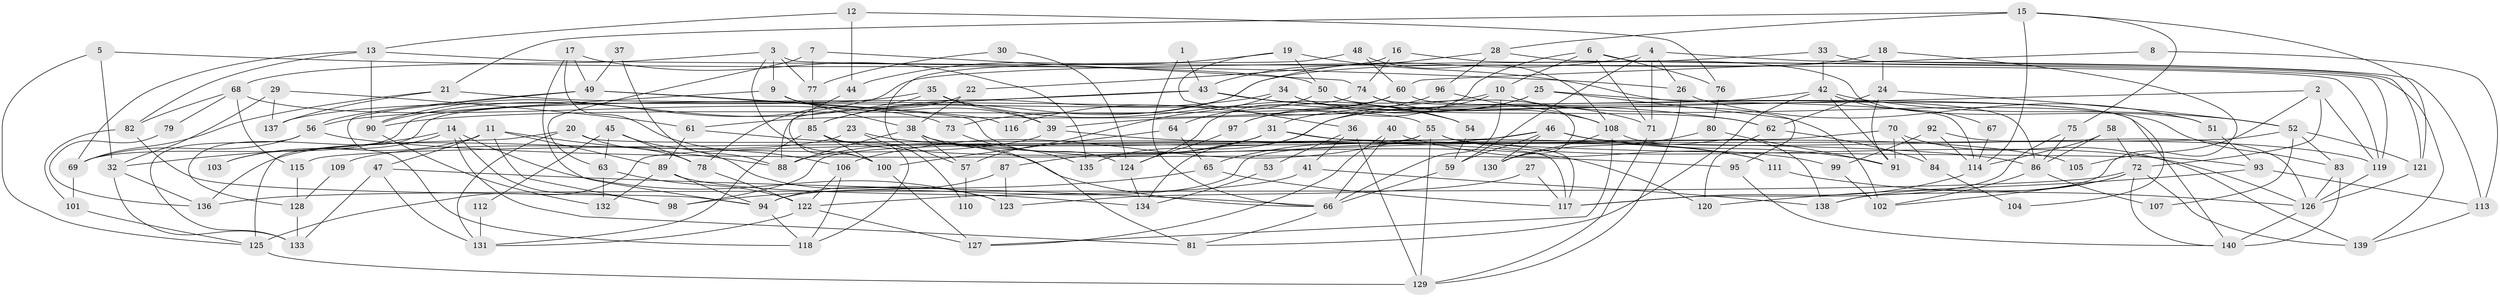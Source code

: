// coarse degree distribution, {10: 0.02, 9: 0.02, 11: 0.01, 5: 0.17, 4: 0.29, 14: 0.01, 12: 0.02, 8: 0.01, 3: 0.2, 7: 0.04, 6: 0.08, 2: 0.13}
// Generated by graph-tools (version 1.1) at 2025/51/03/04/25 22:51:19]
// undirected, 140 vertices, 280 edges
graph export_dot {
  node [color=gray90,style=filled];
  1;
  2;
  3;
  4;
  5;
  6;
  7;
  8;
  9;
  10;
  11;
  12;
  13;
  14;
  15;
  16;
  17;
  18;
  19;
  20;
  21;
  22;
  23;
  24;
  25;
  26;
  27;
  28;
  29;
  30;
  31;
  32;
  33;
  34;
  35;
  36;
  37;
  38;
  39;
  40;
  41;
  42;
  43;
  44;
  45;
  46;
  47;
  48;
  49;
  50;
  51;
  52;
  53;
  54;
  55;
  56;
  57;
  58;
  59;
  60;
  61;
  62;
  63;
  64;
  65;
  66;
  67;
  68;
  69;
  70;
  71;
  72;
  73;
  74;
  75;
  76;
  77;
  78;
  79;
  80;
  81;
  82;
  83;
  84;
  85;
  86;
  87;
  88;
  89;
  90;
  91;
  92;
  93;
  94;
  95;
  96;
  97;
  98;
  99;
  100;
  101;
  102;
  103;
  104;
  105;
  106;
  107;
  108;
  109;
  110;
  111;
  112;
  113;
  114;
  115;
  116;
  117;
  118;
  119;
  120;
  121;
  122;
  123;
  124;
  125;
  126;
  127;
  128;
  129;
  130;
  131;
  132;
  133;
  134;
  135;
  136;
  137;
  138;
  139;
  140;
  1 -- 66;
  1 -- 43;
  2 -- 119;
  2 -- 72;
  2 -- 39;
  2 -- 105;
  3 -- 68;
  3 -- 9;
  3 -- 77;
  3 -- 100;
  3 -- 119;
  4 -- 59;
  4 -- 71;
  4 -- 26;
  4 -- 73;
  4 -- 113;
  5 -- 26;
  5 -- 32;
  5 -- 125;
  6 -- 10;
  6 -- 139;
  6 -- 71;
  6 -- 76;
  6 -- 97;
  7 -- 63;
  7 -- 77;
  7 -- 74;
  8 -- 60;
  8 -- 113;
  9 -- 39;
  9 -- 56;
  9 -- 38;
  10 -- 97;
  10 -- 83;
  10 -- 66;
  10 -- 90;
  11 -- 89;
  11 -- 98;
  11 -- 47;
  11 -- 88;
  11 -- 103;
  12 -- 44;
  12 -- 76;
  12 -- 13;
  13 -- 69;
  13 -- 50;
  13 -- 82;
  13 -- 90;
  14 -- 98;
  14 -- 81;
  14 -- 32;
  14 -- 103;
  14 -- 123;
  15 -- 114;
  15 -- 75;
  15 -- 21;
  15 -- 28;
  15 -- 121;
  16 -- 51;
  16 -- 74;
  16 -- 22;
  17 -- 49;
  17 -- 94;
  17 -- 106;
  17 -- 135;
  18 -- 24;
  18 -- 85;
  18 -- 138;
  19 -- 50;
  19 -- 36;
  19 -- 44;
  19 -- 114;
  20 -- 131;
  20 -- 125;
  20 -- 78;
  20 -- 117;
  21 -- 69;
  21 -- 55;
  21 -- 137;
  22 -- 38;
  22 -- 78;
  23 -- 136;
  23 -- 111;
  23 -- 110;
  24 -- 91;
  24 -- 52;
  24 -- 62;
  25 -- 134;
  25 -- 95;
  25 -- 31;
  25 -- 104;
  26 -- 129;
  26 -- 51;
  27 -- 117;
  27 -- 123;
  28 -- 119;
  28 -- 43;
  28 -- 96;
  29 -- 61;
  29 -- 137;
  29 -- 32;
  30 -- 124;
  30 -- 77;
  31 -- 88;
  31 -- 87;
  31 -- 105;
  31 -- 117;
  32 -- 133;
  32 -- 136;
  33 -- 90;
  33 -- 121;
  33 -- 42;
  34 -- 71;
  34 -- 85;
  34 -- 57;
  34 -- 62;
  35 -- 90;
  35 -- 54;
  35 -- 39;
  35 -- 137;
  36 -- 129;
  36 -- 41;
  36 -- 53;
  37 -- 49;
  37 -- 88;
  38 -- 88;
  38 -- 57;
  38 -- 81;
  38 -- 120;
  39 -- 86;
  39 -- 109;
  40 -- 127;
  40 -- 66;
  40 -- 99;
  41 -- 122;
  41 -- 138;
  42 -- 81;
  42 -- 52;
  42 -- 67;
  42 -- 91;
  42 -- 135;
  43 -- 62;
  43 -- 54;
  43 -- 69;
  43 -- 88;
  44 -- 100;
  45 -- 78;
  45 -- 63;
  45 -- 112;
  45 -- 123;
  46 -- 130;
  46 -- 91;
  46 -- 59;
  46 -- 65;
  46 -- 119;
  46 -- 125;
  47 -- 131;
  47 -- 66;
  47 -- 133;
  48 -- 108;
  48 -- 57;
  48 -- 60;
  49 -- 56;
  49 -- 118;
  49 -- 116;
  49 -- 124;
  50 -- 102;
  50 -- 64;
  50 -- 130;
  51 -- 93;
  52 -- 121;
  52 -- 83;
  52 -- 107;
  52 -- 115;
  53 -- 134;
  54 -- 59;
  55 -- 126;
  55 -- 93;
  55 -- 98;
  55 -- 106;
  55 -- 129;
  56 -- 133;
  56 -- 69;
  56 -- 95;
  57 -- 110;
  58 -- 114;
  58 -- 86;
  58 -- 72;
  59 -- 66;
  60 -- 140;
  60 -- 61;
  60 -- 124;
  61 -- 66;
  61 -- 89;
  62 -- 84;
  62 -- 120;
  63 -- 132;
  63 -- 122;
  64 -- 65;
  64 -- 100;
  65 -- 117;
  65 -- 98;
  66 -- 81;
  67 -- 114;
  68 -- 73;
  68 -- 115;
  68 -- 79;
  68 -- 82;
  69 -- 101;
  70 -- 139;
  70 -- 94;
  70 -- 84;
  70 -- 91;
  71 -- 129;
  72 -- 138;
  72 -- 102;
  72 -- 136;
  72 -- 139;
  72 -- 140;
  73 -- 135;
  74 -- 86;
  74 -- 108;
  74 -- 128;
  75 -- 86;
  75 -- 117;
  76 -- 80;
  77 -- 85;
  78 -- 122;
  79 -- 136;
  80 -- 91;
  80 -- 130;
  82 -- 94;
  82 -- 101;
  83 -- 126;
  83 -- 140;
  84 -- 104;
  85 -- 118;
  85 -- 100;
  85 -- 111;
  85 -- 131;
  86 -- 102;
  86 -- 107;
  87 -- 123;
  87 -- 94;
  89 -- 94;
  89 -- 132;
  89 -- 134;
  90 -- 132;
  92 -- 114;
  92 -- 126;
  92 -- 99;
  93 -- 120;
  93 -- 113;
  94 -- 118;
  95 -- 140;
  96 -- 108;
  96 -- 116;
  97 -- 124;
  99 -- 102;
  100 -- 127;
  101 -- 125;
  106 -- 118;
  106 -- 122;
  108 -- 127;
  108 -- 130;
  108 -- 138;
  109 -- 128;
  111 -- 126;
  112 -- 131;
  113 -- 139;
  114 -- 117;
  115 -- 128;
  119 -- 126;
  121 -- 126;
  122 -- 127;
  122 -- 131;
  124 -- 134;
  125 -- 129;
  126 -- 140;
  128 -- 133;
}
